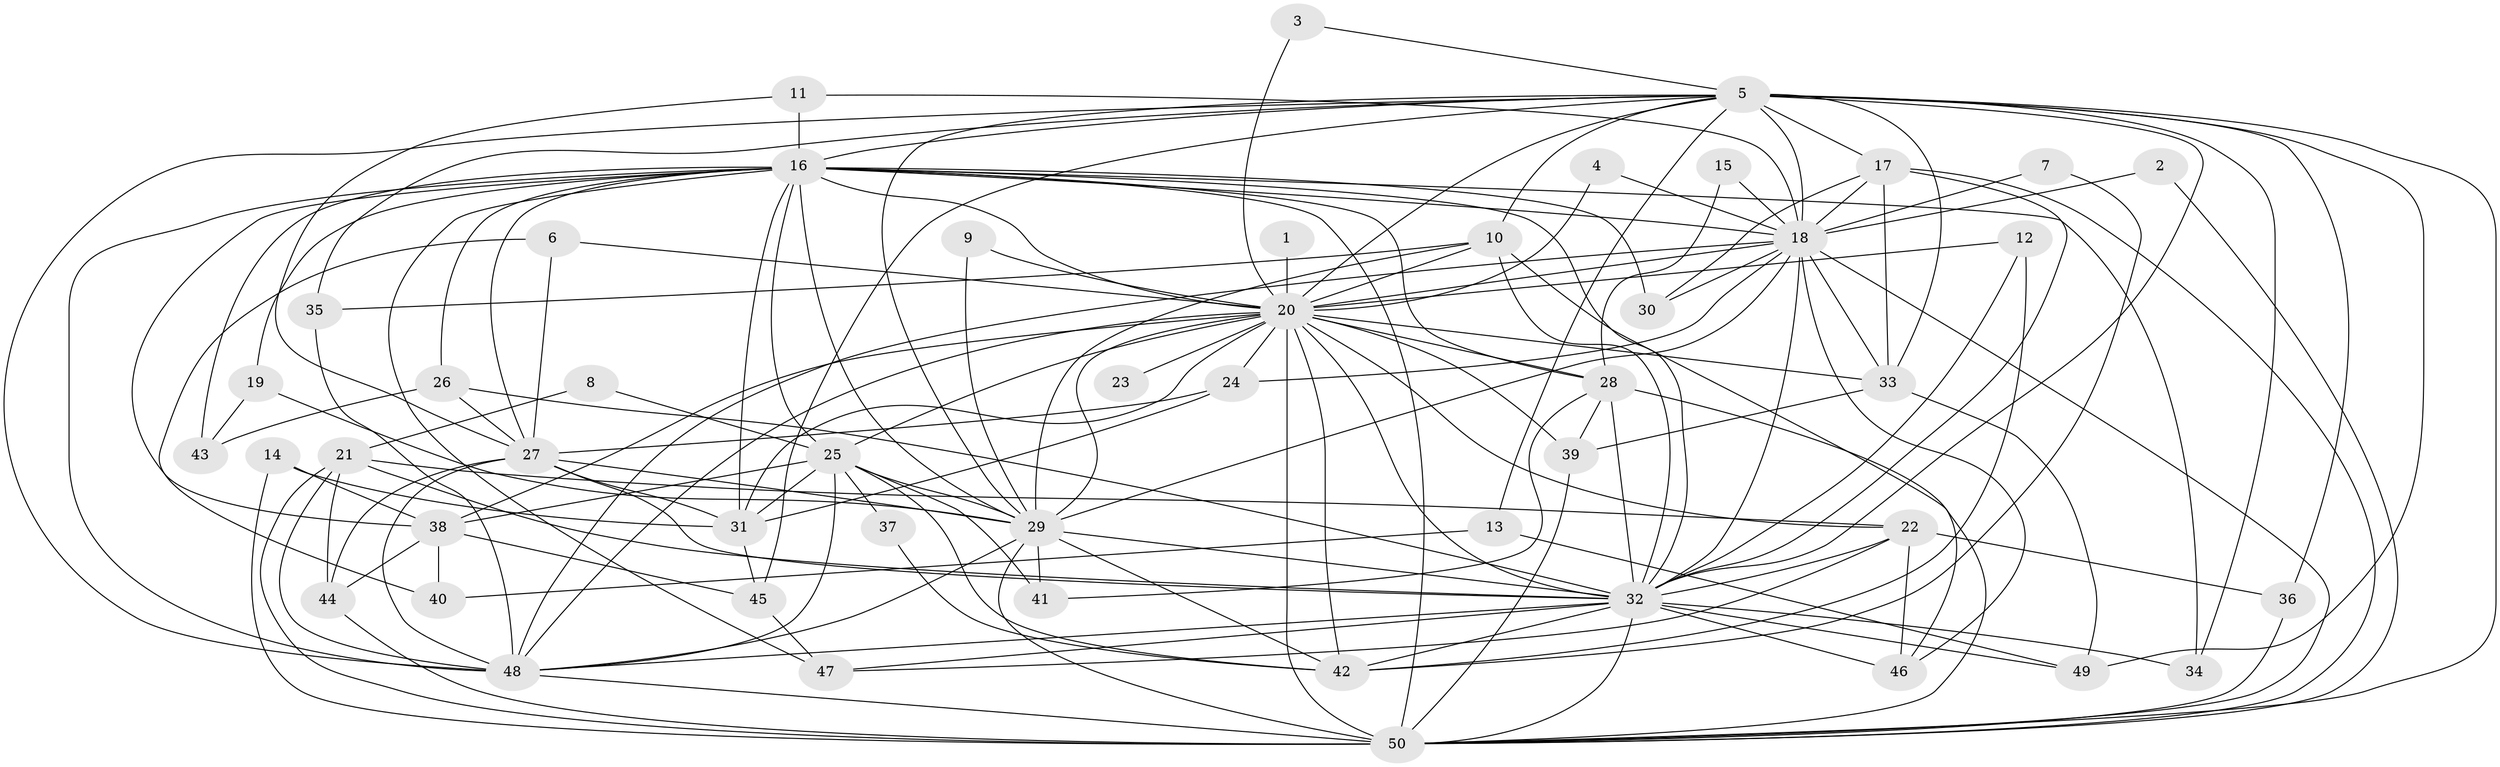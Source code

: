 // original degree distribution, {18: 0.008064516129032258, 25: 0.008064516129032258, 37: 0.008064516129032258, 21: 0.016129032258064516, 20: 0.016129032258064516, 16: 0.016129032258064516, 24: 0.008064516129032258, 10: 0.008064516129032258, 7: 0.03225806451612903, 2: 0.5806451612903226, 3: 0.16129032258064516, 6: 0.03225806451612903, 5: 0.016129032258064516, 4: 0.07258064516129033, 8: 0.016129032258064516}
// Generated by graph-tools (version 1.1) at 2025/36/03/04/25 23:36:21]
// undirected, 50 vertices, 152 edges
graph export_dot {
  node [color=gray90,style=filled];
  1;
  2;
  3;
  4;
  5;
  6;
  7;
  8;
  9;
  10;
  11;
  12;
  13;
  14;
  15;
  16;
  17;
  18;
  19;
  20;
  21;
  22;
  23;
  24;
  25;
  26;
  27;
  28;
  29;
  30;
  31;
  32;
  33;
  34;
  35;
  36;
  37;
  38;
  39;
  40;
  41;
  42;
  43;
  44;
  45;
  46;
  47;
  48;
  49;
  50;
  1 -- 20 [weight=1.0];
  2 -- 18 [weight=1.0];
  2 -- 50 [weight=1.0];
  3 -- 5 [weight=1.0];
  3 -- 20 [weight=1.0];
  4 -- 18 [weight=1.0];
  4 -- 20 [weight=1.0];
  5 -- 10 [weight=1.0];
  5 -- 13 [weight=1.0];
  5 -- 16 [weight=2.0];
  5 -- 17 [weight=1.0];
  5 -- 18 [weight=1.0];
  5 -- 20 [weight=1.0];
  5 -- 29 [weight=3.0];
  5 -- 32 [weight=2.0];
  5 -- 33 [weight=1.0];
  5 -- 34 [weight=2.0];
  5 -- 35 [weight=1.0];
  5 -- 36 [weight=2.0];
  5 -- 45 [weight=1.0];
  5 -- 48 [weight=1.0];
  5 -- 49 [weight=2.0];
  5 -- 50 [weight=1.0];
  6 -- 20 [weight=1.0];
  6 -- 27 [weight=1.0];
  6 -- 40 [weight=1.0];
  7 -- 18 [weight=1.0];
  7 -- 42 [weight=1.0];
  8 -- 21 [weight=1.0];
  8 -- 25 [weight=1.0];
  9 -- 20 [weight=1.0];
  9 -- 29 [weight=1.0];
  10 -- 20 [weight=1.0];
  10 -- 29 [weight=1.0];
  10 -- 32 [weight=1.0];
  10 -- 35 [weight=1.0];
  10 -- 46 [weight=1.0];
  11 -- 16 [weight=1.0];
  11 -- 18 [weight=1.0];
  11 -- 27 [weight=1.0];
  12 -- 20 [weight=1.0];
  12 -- 32 [weight=1.0];
  12 -- 42 [weight=1.0];
  13 -- 40 [weight=1.0];
  13 -- 49 [weight=1.0];
  14 -- 31 [weight=1.0];
  14 -- 38 [weight=1.0];
  14 -- 50 [weight=1.0];
  15 -- 18 [weight=1.0];
  15 -- 28 [weight=1.0];
  16 -- 18 [weight=3.0];
  16 -- 19 [weight=1.0];
  16 -- 20 [weight=3.0];
  16 -- 25 [weight=1.0];
  16 -- 26 [weight=1.0];
  16 -- 27 [weight=1.0];
  16 -- 28 [weight=1.0];
  16 -- 29 [weight=4.0];
  16 -- 30 [weight=1.0];
  16 -- 31 [weight=1.0];
  16 -- 32 [weight=5.0];
  16 -- 34 [weight=2.0];
  16 -- 38 [weight=2.0];
  16 -- 43 [weight=1.0];
  16 -- 47 [weight=1.0];
  16 -- 48 [weight=3.0];
  16 -- 50 [weight=3.0];
  17 -- 18 [weight=1.0];
  17 -- 30 [weight=1.0];
  17 -- 32 [weight=1.0];
  17 -- 33 [weight=1.0];
  17 -- 50 [weight=1.0];
  18 -- 20 [weight=1.0];
  18 -- 24 [weight=1.0];
  18 -- 29 [weight=1.0];
  18 -- 30 [weight=1.0];
  18 -- 32 [weight=2.0];
  18 -- 33 [weight=1.0];
  18 -- 46 [weight=1.0];
  18 -- 48 [weight=1.0];
  18 -- 50 [weight=2.0];
  19 -- 29 [weight=1.0];
  19 -- 43 [weight=1.0];
  20 -- 22 [weight=1.0];
  20 -- 23 [weight=1.0];
  20 -- 24 [weight=1.0];
  20 -- 25 [weight=1.0];
  20 -- 28 [weight=1.0];
  20 -- 29 [weight=1.0];
  20 -- 31 [weight=2.0];
  20 -- 32 [weight=5.0];
  20 -- 33 [weight=1.0];
  20 -- 38 [weight=1.0];
  20 -- 39 [weight=1.0];
  20 -- 42 [weight=1.0];
  20 -- 48 [weight=1.0];
  20 -- 50 [weight=3.0];
  21 -- 22 [weight=1.0];
  21 -- 32 [weight=1.0];
  21 -- 44 [weight=1.0];
  21 -- 48 [weight=2.0];
  21 -- 50 [weight=1.0];
  22 -- 32 [weight=1.0];
  22 -- 36 [weight=1.0];
  22 -- 46 [weight=1.0];
  22 -- 47 [weight=1.0];
  24 -- 27 [weight=1.0];
  24 -- 31 [weight=1.0];
  25 -- 29 [weight=1.0];
  25 -- 31 [weight=1.0];
  25 -- 37 [weight=1.0];
  25 -- 38 [weight=1.0];
  25 -- 41 [weight=1.0];
  25 -- 42 [weight=1.0];
  25 -- 48 [weight=1.0];
  26 -- 27 [weight=1.0];
  26 -- 32 [weight=2.0];
  26 -- 43 [weight=2.0];
  27 -- 29 [weight=1.0];
  27 -- 31 [weight=1.0];
  27 -- 32 [weight=1.0];
  27 -- 44 [weight=1.0];
  27 -- 48 [weight=1.0];
  28 -- 32 [weight=1.0];
  28 -- 39 [weight=1.0];
  28 -- 41 [weight=1.0];
  28 -- 50 [weight=1.0];
  29 -- 32 [weight=3.0];
  29 -- 41 [weight=1.0];
  29 -- 42 [weight=1.0];
  29 -- 48 [weight=1.0];
  29 -- 50 [weight=1.0];
  31 -- 45 [weight=1.0];
  32 -- 34 [weight=1.0];
  32 -- 42 [weight=1.0];
  32 -- 46 [weight=1.0];
  32 -- 47 [weight=1.0];
  32 -- 48 [weight=3.0];
  32 -- 49 [weight=2.0];
  32 -- 50 [weight=2.0];
  33 -- 39 [weight=1.0];
  33 -- 49 [weight=1.0];
  35 -- 48 [weight=1.0];
  36 -- 50 [weight=1.0];
  37 -- 42 [weight=1.0];
  38 -- 40 [weight=1.0];
  38 -- 44 [weight=1.0];
  38 -- 45 [weight=1.0];
  39 -- 50 [weight=1.0];
  44 -- 50 [weight=1.0];
  45 -- 47 [weight=1.0];
  48 -- 50 [weight=1.0];
}
